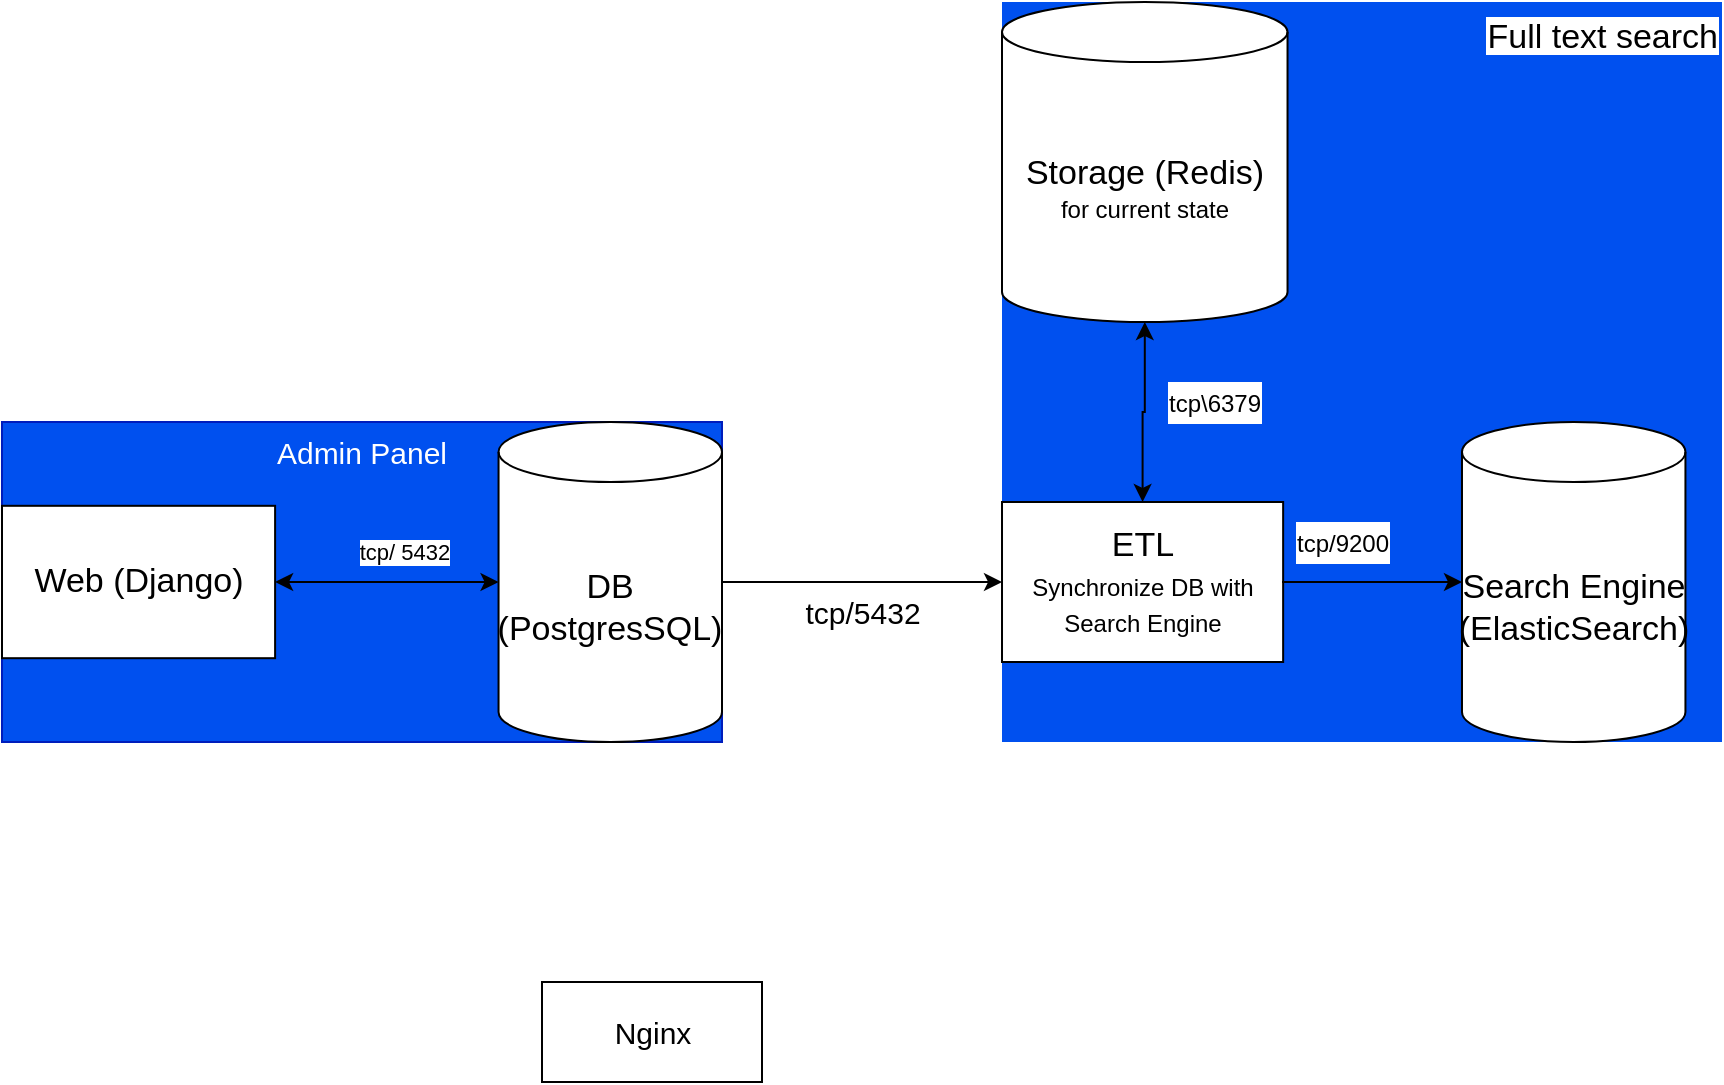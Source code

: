 <mxfile version="15.5.4" type="embed"><diagram id="kgpKYQtTHZ0yAKxKKP6v" name="Page-1"><mxGraphModel dx="744" dy="1769" grid="1" gridSize="10" guides="1" tooltips="1" connect="1" arrows="1" fold="1" page="1" pageScale="1" pageWidth="850" pageHeight="1100" math="0" shadow="0"><root><mxCell id="0"/><mxCell id="1" parent="0"/><mxCell id="10" value="Admin Panel" style="group;fillColor=#0050ef;rounded=0;fontColor=#ffffff;strokeColor=#001DBC;fontSize=15;" vertex="1" connectable="0" parent="1"><mxGeometry x="90" y="80" width="360" height="160" as="geometry"/></mxCell><mxCell id="2" value="&lt;font style=&quot;font-size: 17px&quot;&gt;Web (Django)&lt;/font&gt;" style="html=1;" vertex="1" parent="10"><mxGeometry y="41.905" width="136.552" height="76.19" as="geometry"/></mxCell><mxCell id="3" value="&lt;font style=&quot;font-size: 17px&quot;&gt;DB (PostgresSQL)&lt;/font&gt;" style="shape=cylinder3;whiteSpace=wrap;html=1;boundedLbl=1;backgroundOutline=1;size=15;" vertex="1" parent="10"><mxGeometry x="248.276" width="111.724" height="160" as="geometry"/></mxCell><mxCell id="6" value="" style="edgeStyle=orthogonalEdgeStyle;rounded=0;orthogonalLoop=1;jettySize=auto;html=1;startArrow=classic;startFill=1;" edge="1" parent="10" source="2" target="3"><mxGeometry relative="1" as="geometry"/></mxCell><mxCell id="8" value="tcp/ 5432" style="edgeLabel;html=1;align=center;verticalAlign=middle;resizable=0;points=[];" vertex="1" connectable="0" parent="6"><mxGeometry x="0.356" y="-4" relative="1" as="geometry"><mxPoint x="-11" y="-19" as="offset"/></mxGeometry></mxCell><mxCell id="11" value="Nginx" style="html=1;rounded=0;fontSize=15;fillColor=none;" vertex="1" parent="1"><mxGeometry x="360" y="360" width="110" height="50" as="geometry"/></mxCell><mxCell id="14" value="tcp/5432" style="edgeStyle=orthogonalEdgeStyle;rounded=0;orthogonalLoop=1;jettySize=auto;html=1;fontSize=15;startArrow=none;startFill=0;verticalAlign=top;" edge="1" parent="1" source="3" target="12"><mxGeometry relative="1" as="geometry"/></mxCell><mxCell id="24" value="Full text search" style="group;fontSize=17;align=right;labelBackgroundColor=default;fillColor=#0050EF;" vertex="1" connectable="0" parent="1"><mxGeometry x="590" y="-130" width="360" height="370" as="geometry"/></mxCell><mxCell id="12" value="&lt;font style=&quot;font-size: 17px&quot;&gt;ETL&lt;/font&gt;&lt;br&gt;&lt;font style=&quot;font-size: 12px&quot;&gt;Synchronize DB with Search Engine&lt;/font&gt;" style="html=1;rounded=0;fontSize=15;fillColor=default;verticalAlign=middle;whiteSpace=wrap;" vertex="1" parent="24"><mxGeometry x="0.005" y="250" width="140.563" height="80" as="geometry"/></mxCell><mxCell id="17" value="&lt;font style=&quot;font-size: 17px&quot;&gt;Storage (Redis) &lt;/font&gt;&lt;br&gt;for current state" style="shape=cylinder3;whiteSpace=wrap;html=1;boundedLbl=1;backgroundOutline=1;size=15;" vertex="1" parent="24"><mxGeometry width="142.766" height="160" as="geometry"/></mxCell><mxCell id="18" value="" style="edgeStyle=orthogonalEdgeStyle;rounded=0;orthogonalLoop=1;jettySize=auto;html=1;fontSize=15;startArrow=classic;startFill=1;verticalAlign=top;" edge="1" parent="24" source="12" target="17"><mxGeometry relative="1" as="geometry"/></mxCell><mxCell id="19" value="&lt;font style=&quot;font-size: 12px&quot;&gt;tcp\6379&lt;/font&gt;" style="edgeLabel;html=1;align=center;verticalAlign=middle;resizable=0;points=[];fontSize=17;" vertex="1" connectable="0" parent="18"><mxGeometry x="-0.428" y="3" relative="1" as="geometry"><mxPoint x="38" y="-24" as="offset"/></mxGeometry></mxCell><mxCell id="13" value="&lt;font style=&quot;font-size: 17px&quot;&gt;Search Engine (ElasticSearch)&lt;/font&gt;" style="shape=cylinder3;whiteSpace=wrap;html=1;boundedLbl=1;backgroundOutline=1;size=15;" vertex="1" parent="24"><mxGeometry x="229.996" y="210" width="111.724" height="160" as="geometry"/></mxCell><mxCell id="16" value="" style="edgeStyle=orthogonalEdgeStyle;rounded=0;orthogonalLoop=1;jettySize=auto;html=1;fontSize=15;startArrow=none;startFill=0;verticalAlign=top;" edge="1" parent="24" target="13"><mxGeometry relative="1" as="geometry"><mxPoint x="222.568" y="290" as="sourcePoint"/><Array as="points"><mxPoint x="140" y="290"/><mxPoint x="140" y="290"/></Array></mxGeometry></mxCell><mxCell id="25" value="&lt;font style=&quot;font-size: 12px&quot;&gt;tcp/9200&lt;/font&gt;" style="edgeLabel;html=1;align=center;verticalAlign=middle;resizable=0;points=[];fontSize=17;" vertex="1" connectable="0" parent="16"><mxGeometry x="-0.033" y="-4" relative="1" as="geometry"><mxPoint x="29" y="-24" as="offset"/></mxGeometry></mxCell></root></mxGraphModel></diagram></mxfile>